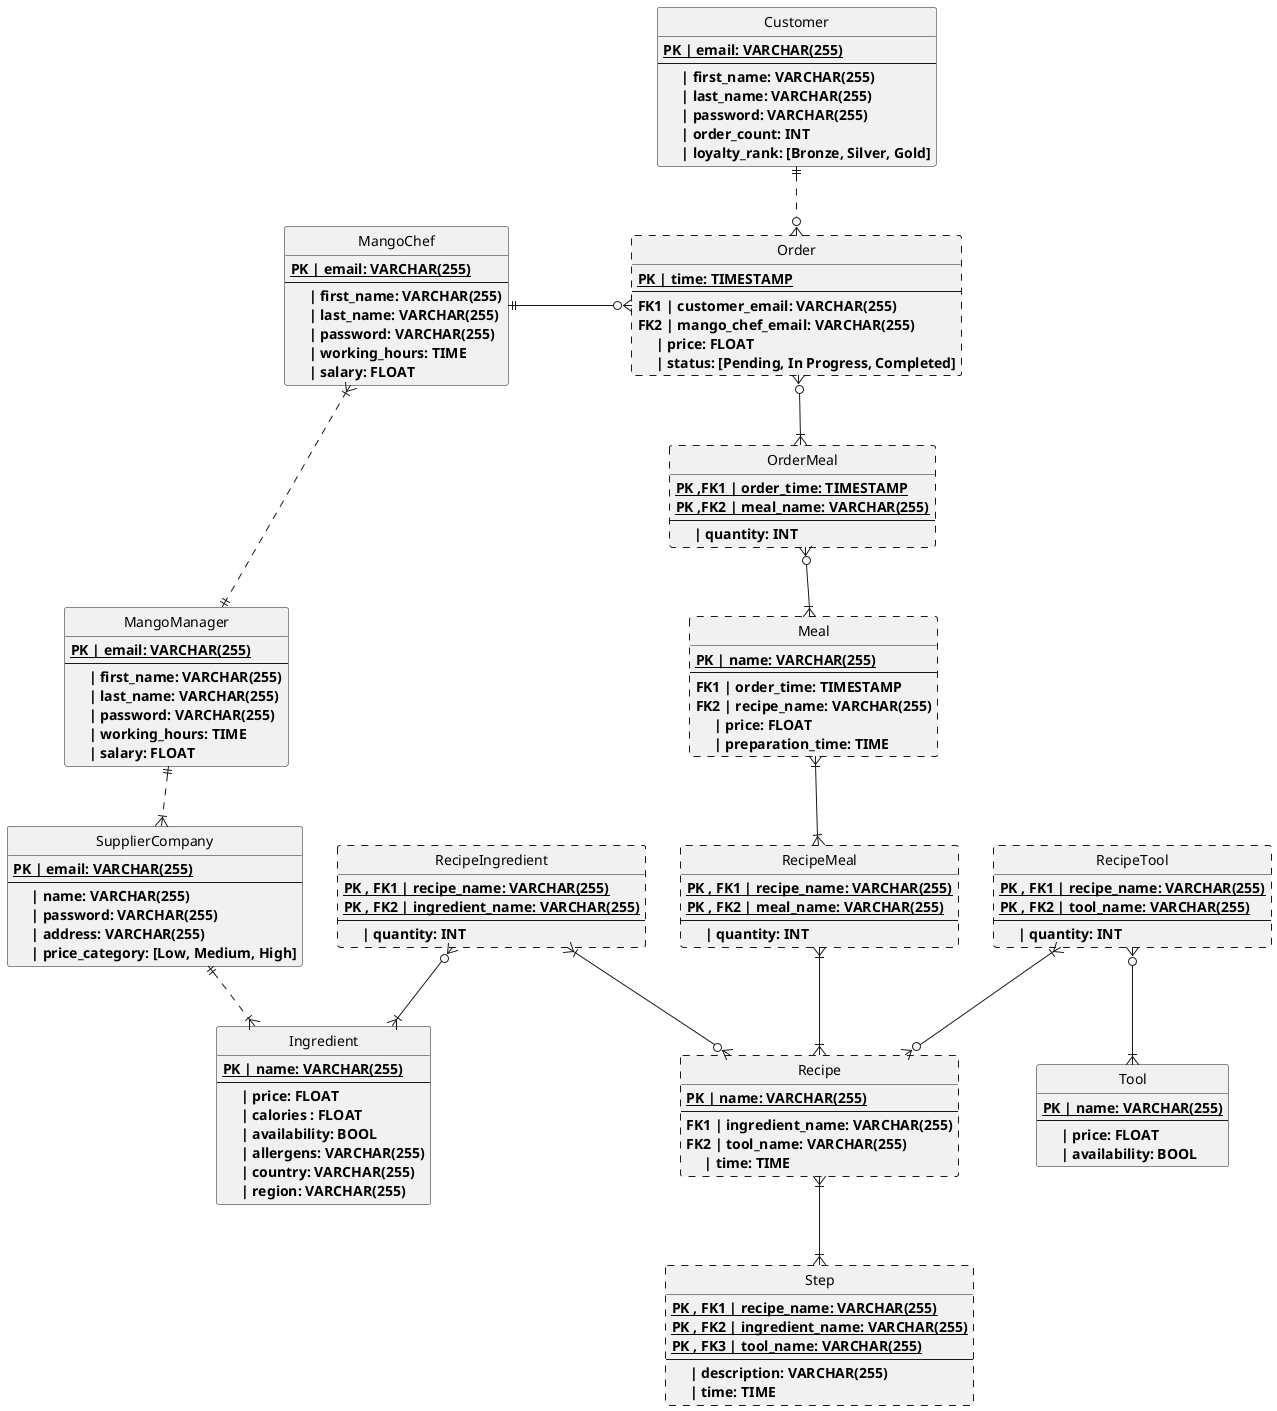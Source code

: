 @startuml Diagram of MangoDB
Hide circle

entity Customer
{
    {static}<b>PK | email: VARCHAR(255)
    --
    <b>     | first_name: VARCHAR(255)
    <b>     | last_name: VARCHAR(255)
    <b>     | password: VARCHAR(255)
    <b>     | order_count: INT
    <b>     | loyalty_rank: [Bronze, Silver, Gold]
}

entity Order ##[dashed]
{
    {static}<b>PK | time: TIMESTAMP
    --
    <b>FK1 | customer_email: VARCHAR(255)
    <b>FK2 | mango_chef_email: VARCHAR(255)
    <b>     | price: FLOAT
    <b>     | status: [Pending, In Progress, Completed]
}

entity OrderMeal ##[dashed]
{
    {static}<b>PK ,FK1 | order_time: TIMESTAMP
    {static}<b>PK ,FK2 | meal_name: VARCHAR(255)
    --
    <b>     | quantity: INT
}

entity Meal ##[dashed]
{
    {static}<b>PK | name: VARCHAR(255)
    --
    <b>FK1 | order_time: TIMESTAMP
    <b>FK2 | recipe_name: VARCHAR(255)
    <b>     | price: FLOAT
    <b>     | preparation_time: TIME
}

entity RecipeMeal ##[dashed]
{
    {static}<b>PK , FK1 | recipe_name: VARCHAR(255)
    {static}<b>PK , FK2 | meal_name: VARCHAR(255)
    --
    <b>     | quantity: INT
}

entity Recipe ##[dashed]
{
    {static}<b>PK | name: VARCHAR(255)
    --
    <b>FK1 | ingredient_name: VARCHAR(255)
    <b>FK2 | tool_name: VARCHAR(255)
    <b>     | time: TIME
}

entity Step ##[dashed]
{
    {static}<b>PK , FK1 | recipe_name: VARCHAR(255)
    {static}<b>PK , FK2 | ingredient_name: VARCHAR(255)
    {static}<b>PK , FK3 | tool_name: VARCHAR(255)
    --
    <b>     | description: VARCHAR(255)
    <b>     | time: TIME
}

entity RecipeIngredient ##[dashed]
{
    {static}<b>PK , FK1 | recipe_name: VARCHAR(255)
    {static}<b>PK , FK2 | ingredient_name: VARCHAR(255)
    --
    <b>     | quantity: INT
}

entity RecipeTool ##[dashed]
{
    {static}<b>PK , FK1 | recipe_name: VARCHAR(255)
    {static}<b>PK , FK2 | tool_name: VARCHAR(255)
    --
    <b>     | quantity: INT
}

entity Ingredient
{
    {static}<b>PK | name: VARCHAR(255)
    --
    <b>     | price: FLOAT
    <b>     | calories : FLOAT
    <b>     | availability: BOOL
    <b>     | allergens: VARCHAR(255)
    <b>     | country: VARCHAR(255)
    <b>     | region: VARCHAR(255)
}

entity Tool
{
    {static}<b>PK | name: VARCHAR(255)
    --
    <b>     | price: FLOAT
    <b>     | availability: BOOL
}


entity SupplierCompany
{   
    {static}<b>PK | email: VARCHAR(255)
    --
    <b>     | name: VARCHAR(255)
    <b>     | password: VARCHAR(255)
    <b>     | address: VARCHAR(255)
    <b>     | price_category: [Low, Medium, High]
}

entity MangoChef
{
    {static}<b>PK | email: VARCHAR(255)
    --
    <b>     | first_name: VARCHAR(255)
    <b>     | last_name: VARCHAR(255)
    <b>     | password: VARCHAR(255)
    <b>     | working_hours: TIME
    <b>     | salary: FLOAT
}

entity MangoManager
{
    {static}<b>PK | email: VARCHAR(255)
    --
    <b>     | first_name: VARCHAR(255)
    <b>     | last_name: VARCHAR(255)
    <b>     | password: VARCHAR(255)
    <b>     | working_hours: TIME
    <b>     | salary: FLOAT
}

MangoManager ||.down-|{ SupplierCompany
MangoManager ||.up..|{ MangoChef
MangoChef ||-right-o{ Order

SupplierCompany ||.down-|{ Ingredient

Customer ||.down-o{ Order
Order  }o-down-|{ OrderMeal
OrderMeal }o-down-|{ Meal

Recipe }o-left-|{ RecipeIngredient
RecipeIngredient }o-down-|{ Ingredient
Recipe }o-up-|{ RecipeTool
RecipeTool }o-down-|{ Tool

Recipe }|-down-|{ Step
Meal }|-down-|{ RecipeMeal
Recipe }|-up-|{ RecipeMeal
@enduml